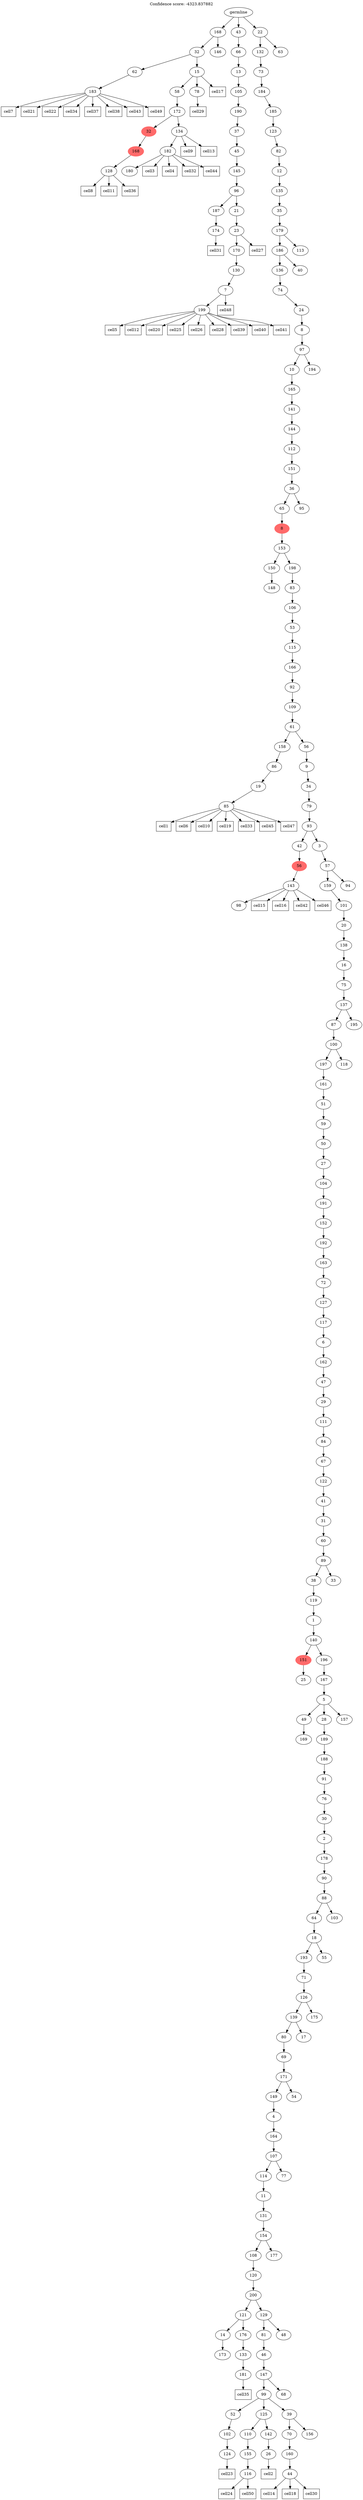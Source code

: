 digraph g {
	"203" -> "204";
	"204" [label="183"];
	"200" -> "201";
	"201" [label="128"];
	"199" -> "200";
	"200" [color=indianred1, style=filled, label="168"];
	"197" -> "198";
	"198" [label="180"];
	"196" -> "197";
	"197" [label="182"];
	"195" -> "196";
	"196" [label="134"];
	"195" -> "199";
	"199" [color=indianred1, style=filled, label="32"];
	"194" -> "195";
	"195" [label="172"];
	"193" -> "194";
	"194" [label="58"];
	"193" -> "202";
	"202" [label="78"];
	"192" -> "193";
	"193" [label="15"];
	"192" -> "203";
	"203" [label="62"];
	"191" -> "192";
	"192" [label="32"];
	"191" -> "205";
	"205" [label="146"];
	"189" -> "190";
	"190" [label="174"];
	"187" -> "188";
	"188" [label="199"];
	"186" -> "187";
	"187" [label="7"];
	"185" -> "186";
	"186" [label="130"];
	"184" -> "185";
	"185" [label="170"];
	"183" -> "184";
	"184" [label="23"];
	"182" -> "183";
	"183" [label="21"];
	"182" -> "189";
	"189" [label="187"];
	"181" -> "182";
	"182" [label="96"];
	"180" -> "181";
	"181" [label="145"];
	"179" -> "180";
	"180" [label="45"];
	"178" -> "179";
	"179" [label="37"];
	"177" -> "178";
	"178" [label="190"];
	"176" -> "177";
	"177" [label="105"];
	"175" -> "176";
	"176" [label="13"];
	"174" -> "175";
	"175" [label="66"];
	"167" -> "168";
	"168" [label="148"];
	"165" -> "166";
	"166" [label="85"];
	"164" -> "165";
	"165" [label="19"];
	"163" -> "164";
	"164" [label="86"];
	"161" -> "162";
	"162" [label="98"];
	"160" -> "161";
	"161" [label="143"];
	"159" -> "160";
	"160" [color=indianred1, style=filled, label="56"];
	"153" -> "154";
	"154" [label="25"];
	"150" -> "151";
	"151" [label="169"];
	"141" -> "142";
	"142" [label="173"];
	"139" -> "140";
	"140" [label="181"];
	"138" -> "139";
	"139" [label="133"];
	"137" -> "138";
	"138" [label="176"];
	"137" -> "141";
	"141" [label="14"];
	"133" -> "134";
	"134" [label="124"];
	"132" -> "133";
	"133" [label="102"];
	"130" -> "131";
	"131" [label="116"];
	"129" -> "130";
	"130" [label="155"];
	"127" -> "128";
	"128" [label="26"];
	"126" -> "127";
	"127" [label="142"];
	"126" -> "129";
	"129" [label="110"];
	"124" -> "125";
	"125" [label="44"];
	"123" -> "124";
	"124" [label="160"];
	"121" -> "122";
	"122" [label="156"];
	"121" -> "123";
	"123" [label="70"];
	"120" -> "121";
	"121" [label="39"];
	"120" -> "126";
	"126" [label="125"];
	"120" -> "132";
	"132" [label="52"];
	"119" -> "120";
	"120" [label="99"];
	"119" -> "135";
	"135" [label="68"];
	"118" -> "119";
	"119" [label="147"];
	"117" -> "118";
	"118" [label="46"];
	"116" -> "117";
	"117" [label="81"];
	"116" -> "136";
	"136" [label="48"];
	"115" -> "116";
	"116" [label="129"];
	"115" -> "137";
	"137" [label="121"];
	"114" -> "115";
	"115" [label="200"];
	"113" -> "114";
	"114" [label="120"];
	"112" -> "113";
	"113" [label="108"];
	"112" -> "143";
	"143" [label="177"];
	"111" -> "112";
	"112" [label="154"];
	"110" -> "111";
	"111" [label="131"];
	"109" -> "110";
	"110" [label="11"];
	"108" -> "109";
	"109" [label="114"];
	"108" -> "144";
	"144" [label="77"];
	"107" -> "108";
	"108" [label="107"];
	"106" -> "107";
	"107" [label="164"];
	"105" -> "106";
	"106" [label="4"];
	"104" -> "105";
	"105" [label="149"];
	"104" -> "145";
	"145" [label="54"];
	"103" -> "104";
	"104" [label="171"];
	"102" -> "103";
	"103" [label="69"];
	"101" -> "102";
	"102" [label="80"];
	"101" -> "146";
	"146" [label="17"];
	"100" -> "101";
	"101" [label="139"];
	"100" -> "147";
	"147" [label="175"];
	"99" -> "100";
	"100" [label="126"];
	"98" -> "99";
	"99" [label="71"];
	"97" -> "98";
	"98" [label="193"];
	"97" -> "148";
	"148" [label="55"];
	"96" -> "97";
	"97" [label="18"];
	"95" -> "96";
	"96" [label="64"];
	"95" -> "149";
	"149" [label="103"];
	"94" -> "95";
	"95" [label="88"];
	"93" -> "94";
	"94" [label="90"];
	"92" -> "93";
	"93" [label="178"];
	"91" -> "92";
	"92" [label="2"];
	"90" -> "91";
	"91" [label="30"];
	"89" -> "90";
	"90" [label="76"];
	"88" -> "89";
	"89" [label="91"];
	"87" -> "88";
	"88" [label="188"];
	"86" -> "87";
	"87" [label="189"];
	"85" -> "86";
	"86" [label="28"];
	"85" -> "150";
	"150" [label="49"];
	"85" -> "152";
	"152" [label="157"];
	"84" -> "85";
	"85" [label="5"];
	"83" -> "84";
	"84" [label="167"];
	"82" -> "83";
	"83" [label="196"];
	"82" -> "153";
	"153" [color=indianred1, style=filled, label="151"];
	"81" -> "82";
	"82" [label="140"];
	"80" -> "81";
	"81" [label="1"];
	"79" -> "80";
	"80" [label="119"];
	"78" -> "79";
	"79" [label="38"];
	"78" -> "155";
	"155" [label="33"];
	"77" -> "78";
	"78" [label="89"];
	"76" -> "77";
	"77" [label="60"];
	"75" -> "76";
	"76" [label="31"];
	"74" -> "75";
	"75" [label="41"];
	"73" -> "74";
	"74" [label="122"];
	"72" -> "73";
	"73" [label="67"];
	"71" -> "72";
	"72" [label="84"];
	"70" -> "71";
	"71" [label="111"];
	"69" -> "70";
	"70" [label="29"];
	"68" -> "69";
	"69" [label="47"];
	"67" -> "68";
	"68" [label="162"];
	"66" -> "67";
	"67" [label="6"];
	"65" -> "66";
	"66" [label="117"];
	"64" -> "65";
	"65" [label="127"];
	"63" -> "64";
	"64" [label="72"];
	"62" -> "63";
	"63" [label="163"];
	"61" -> "62";
	"62" [label="192"];
	"60" -> "61";
	"61" [label="152"];
	"59" -> "60";
	"60" [label="191"];
	"58" -> "59";
	"59" [label="104"];
	"57" -> "58";
	"58" [label="27"];
	"56" -> "57";
	"57" [label="50"];
	"55" -> "56";
	"56" [label="59"];
	"54" -> "55";
	"55" [label="51"];
	"53" -> "54";
	"54" [label="161"];
	"52" -> "53";
	"53" [label="197"];
	"52" -> "156";
	"156" [label="118"];
	"51" -> "52";
	"52" [label="100"];
	"50" -> "51";
	"51" [label="87"];
	"50" -> "157";
	"157" [label="195"];
	"49" -> "50";
	"50" [label="137"];
	"48" -> "49";
	"49" [label="75"];
	"47" -> "48";
	"48" [label="16"];
	"46" -> "47";
	"47" [label="138"];
	"45" -> "46";
	"46" [label="20"];
	"44" -> "45";
	"45" [label="101"];
	"43" -> "44";
	"44" [label="159"];
	"43" -> "158";
	"158" [label="94"];
	"42" -> "43";
	"43" [label="57"];
	"41" -> "42";
	"42" [label="3"];
	"41" -> "159";
	"159" [label="42"];
	"40" -> "41";
	"41" [label="93"];
	"39" -> "40";
	"40" [label="79"];
	"38" -> "39";
	"39" [label="34"];
	"37" -> "38";
	"38" [label="9"];
	"36" -> "37";
	"37" [label="56"];
	"36" -> "163";
	"163" [label="158"];
	"35" -> "36";
	"36" [label="61"];
	"34" -> "35";
	"35" [label="109"];
	"33" -> "34";
	"34" [label="92"];
	"32" -> "33";
	"33" [label="166"];
	"31" -> "32";
	"32" [label="115"];
	"30" -> "31";
	"31" [label="53"];
	"29" -> "30";
	"30" [label="106"];
	"28" -> "29";
	"29" [label="83"];
	"27" -> "28";
	"28" [label="198"];
	"27" -> "167";
	"167" [label="150"];
	"26" -> "27";
	"27" [label="153"];
	"25" -> "26";
	"26" [color=indianred1, style=filled, label="8"];
	"24" -> "25";
	"25" [label="65"];
	"24" -> "169";
	"169" [label="95"];
	"23" -> "24";
	"24" [label="36"];
	"22" -> "23";
	"23" [label="151"];
	"21" -> "22";
	"22" [label="112"];
	"20" -> "21";
	"21" [label="144"];
	"19" -> "20";
	"20" [label="141"];
	"18" -> "19";
	"19" [label="165"];
	"17" -> "18";
	"18" [label="10"];
	"17" -> "170";
	"170" [label="194"];
	"16" -> "17";
	"17" [label="97"];
	"15" -> "16";
	"16" [label="8"];
	"14" -> "15";
	"15" [label="24"];
	"13" -> "14";
	"14" [label="74"];
	"12" -> "13";
	"13" [label="136"];
	"12" -> "171";
	"171" [label="40"];
	"11" -> "12";
	"12" [label="186"];
	"11" -> "172";
	"172" [label="113"];
	"10" -> "11";
	"11" [label="179"];
	"9" -> "10";
	"10" [label="35"];
	"8" -> "9";
	"9" [label="135"];
	"7" -> "8";
	"8" [label="12"];
	"6" -> "7";
	"7" [label="82"];
	"5" -> "6";
	"6" [label="123"];
	"4" -> "5";
	"5" [label="185"];
	"3" -> "4";
	"4" [label="184"];
	"2" -> "3";
	"3" [label="73"];
	"1" -> "2";
	"2" [label="132"];
	"1" -> "173";
	"173" [label="63"];
	"0" -> "1";
	"1" [label="22"];
	"0" -> "174";
	"174" [label="43"];
	"0" -> "191";
	"191" [label="168"];
	"0" [label="germline"];
	"166" -> "cell1";
	"cell1" [shape=box];
	"128" -> "cell2";
	"cell2" [shape=box];
	"197" -> "cell3";
	"cell3" [shape=box];
	"197" -> "cell4";
	"cell4" [shape=box];
	"188" -> "cell5";
	"cell5" [shape=box];
	"166" -> "cell6";
	"cell6" [shape=box];
	"204" -> "cell7";
	"cell7" [shape=box];
	"201" -> "cell8";
	"cell8" [shape=box];
	"196" -> "cell9";
	"cell9" [shape=box];
	"166" -> "cell10";
	"cell10" [shape=box];
	"201" -> "cell11";
	"cell11" [shape=box];
	"188" -> "cell12";
	"cell12" [shape=box];
	"196" -> "cell13";
	"cell13" [shape=box];
	"125" -> "cell14";
	"cell14" [shape=box];
	"161" -> "cell15";
	"cell15" [shape=box];
	"161" -> "cell16";
	"cell16" [shape=box];
	"193" -> "cell17";
	"cell17" [shape=box];
	"125" -> "cell18";
	"cell18" [shape=box];
	"166" -> "cell19";
	"cell19" [shape=box];
	"188" -> "cell20";
	"cell20" [shape=box];
	"204" -> "cell21";
	"cell21" [shape=box];
	"204" -> "cell22";
	"cell22" [shape=box];
	"134" -> "cell23";
	"cell23" [shape=box];
	"131" -> "cell24";
	"cell24" [shape=box];
	"188" -> "cell25";
	"cell25" [shape=box];
	"188" -> "cell26";
	"cell26" [shape=box];
	"184" -> "cell27";
	"cell27" [shape=box];
	"188" -> "cell28";
	"cell28" [shape=box];
	"202" -> "cell29";
	"cell29" [shape=box];
	"125" -> "cell30";
	"cell30" [shape=box];
	"190" -> "cell31";
	"cell31" [shape=box];
	"197" -> "cell32";
	"cell32" [shape=box];
	"166" -> "cell33";
	"cell33" [shape=box];
	"204" -> "cell34";
	"cell34" [shape=box];
	"140" -> "cell35";
	"cell35" [shape=box];
	"201" -> "cell36";
	"cell36" [shape=box];
	"204" -> "cell37";
	"cell37" [shape=box];
	"204" -> "cell38";
	"cell38" [shape=box];
	"188" -> "cell39";
	"cell39" [shape=box];
	"188" -> "cell40";
	"cell40" [shape=box];
	"188" -> "cell41";
	"cell41" [shape=box];
	"161" -> "cell42";
	"cell42" [shape=box];
	"204" -> "cell43";
	"cell43" [shape=box];
	"197" -> "cell44";
	"cell44" [shape=box];
	"166" -> "cell45";
	"cell45" [shape=box];
	"161" -> "cell46";
	"cell46" [shape=box];
	"166" -> "cell47";
	"cell47" [shape=box];
	"187" -> "cell48";
	"cell48" [shape=box];
	"204" -> "cell49";
	"cell49" [shape=box];
	"131" -> "cell50";
	"cell50" [shape=box];
	labelloc="t";
	label="Confidence score: -4323.837882";
}
